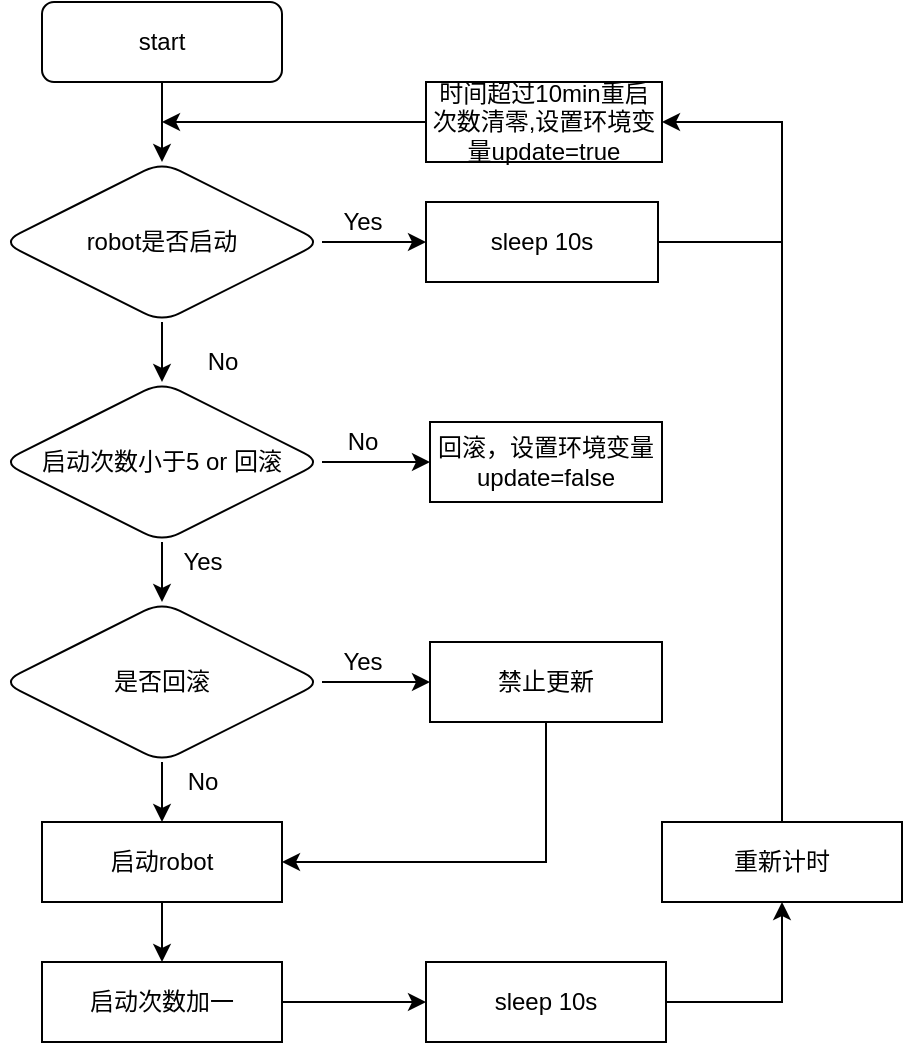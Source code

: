 <mxfile version="15.2.7" type="github">
  <diagram id="C5RBs43oDa-KdzZeNtuy" name="Page-1">
    <mxGraphModel dx="1422" dy="762" grid="1" gridSize="10" guides="1" tooltips="1" connect="1" arrows="1" fold="1" page="1" pageScale="1" pageWidth="827" pageHeight="1169" math="0" shadow="0">
      <root>
        <mxCell id="WIyWlLk6GJQsqaUBKTNV-0" />
        <mxCell id="WIyWlLk6GJQsqaUBKTNV-1" parent="WIyWlLk6GJQsqaUBKTNV-0" />
        <mxCell id="oXt7-eK3U-jaSbHWYgQf-13" value="" style="edgeStyle=orthogonalEdgeStyle;rounded=0;orthogonalLoop=1;jettySize=auto;html=1;entryX=0.5;entryY=0;entryDx=0;entryDy=0;" edge="1" parent="WIyWlLk6GJQsqaUBKTNV-1" source="WIyWlLk6GJQsqaUBKTNV-3" target="oXt7-eK3U-jaSbHWYgQf-14">
          <mxGeometry relative="1" as="geometry">
            <mxPoint x="220" y="140" as="targetPoint" />
          </mxGeometry>
        </mxCell>
        <mxCell id="WIyWlLk6GJQsqaUBKTNV-3" value="start" style="rounded=1;whiteSpace=wrap;html=1;fontSize=12;glass=0;strokeWidth=1;shadow=0;" parent="WIyWlLk6GJQsqaUBKTNV-1" vertex="1">
          <mxGeometry x="160" y="70" width="120" height="40" as="geometry" />
        </mxCell>
        <mxCell id="oXt7-eK3U-jaSbHWYgQf-46" value="" style="edgeStyle=orthogonalEdgeStyle;rounded=0;orthogonalLoop=1;jettySize=auto;html=1;" edge="1" parent="WIyWlLk6GJQsqaUBKTNV-1" source="oXt7-eK3U-jaSbHWYgQf-2" target="oXt7-eK3U-jaSbHWYgQf-21">
          <mxGeometry relative="1" as="geometry" />
        </mxCell>
        <mxCell id="oXt7-eK3U-jaSbHWYgQf-49" value="" style="edgeStyle=orthogonalEdgeStyle;rounded=0;orthogonalLoop=1;jettySize=auto;html=1;" edge="1" parent="WIyWlLk6GJQsqaUBKTNV-1" source="oXt7-eK3U-jaSbHWYgQf-2" target="oXt7-eK3U-jaSbHWYgQf-48">
          <mxGeometry relative="1" as="geometry" />
        </mxCell>
        <mxCell id="oXt7-eK3U-jaSbHWYgQf-2" value="启动次数小于5 or 回滚" style="rhombus;whiteSpace=wrap;html=1;rounded=1;shadow=0;strokeWidth=1;glass=0;" vertex="1" parent="WIyWlLk6GJQsqaUBKTNV-1">
          <mxGeometry x="140" y="260" width="160" height="80" as="geometry" />
        </mxCell>
        <mxCell id="oXt7-eK3U-jaSbHWYgQf-5" value="No" style="text;html=1;align=center;verticalAlign=middle;resizable=0;points=[];autosize=1;strokeColor=none;fillColor=none;" vertex="1" parent="WIyWlLk6GJQsqaUBKTNV-1">
          <mxGeometry x="305" y="280" width="30" height="20" as="geometry" />
        </mxCell>
        <mxCell id="oXt7-eK3U-jaSbHWYgQf-56" value="" style="edgeStyle=orthogonalEdgeStyle;rounded=0;orthogonalLoop=1;jettySize=auto;html=1;" edge="1" parent="WIyWlLk6GJQsqaUBKTNV-1" source="oXt7-eK3U-jaSbHWYgQf-8" target="oXt7-eK3U-jaSbHWYgQf-26">
          <mxGeometry relative="1" as="geometry" />
        </mxCell>
        <mxCell id="oXt7-eK3U-jaSbHWYgQf-8" value="启动robot" style="rounded=0;whiteSpace=wrap;html=1;" vertex="1" parent="WIyWlLk6GJQsqaUBKTNV-1">
          <mxGeometry x="160" y="480" width="120" height="40" as="geometry" />
        </mxCell>
        <mxCell id="oXt7-eK3U-jaSbHWYgQf-11" value="Yes" style="text;html=1;align=center;verticalAlign=middle;resizable=0;points=[];autosize=1;strokeColor=none;fillColor=none;" vertex="1" parent="WIyWlLk6GJQsqaUBKTNV-1">
          <mxGeometry x="220" y="340" width="40" height="20" as="geometry" />
        </mxCell>
        <mxCell id="oXt7-eK3U-jaSbHWYgQf-15" value="" style="edgeStyle=orthogonalEdgeStyle;rounded=0;orthogonalLoop=1;jettySize=auto;html=1;" edge="1" parent="WIyWlLk6GJQsqaUBKTNV-1" source="oXt7-eK3U-jaSbHWYgQf-14" target="oXt7-eK3U-jaSbHWYgQf-2">
          <mxGeometry relative="1" as="geometry" />
        </mxCell>
        <mxCell id="oXt7-eK3U-jaSbHWYgQf-65" value="" style="edgeStyle=orthogonalEdgeStyle;rounded=0;orthogonalLoop=1;jettySize=auto;html=1;" edge="1" parent="WIyWlLk6GJQsqaUBKTNV-1" source="oXt7-eK3U-jaSbHWYgQf-14" target="oXt7-eK3U-jaSbHWYgQf-63">
          <mxGeometry relative="1" as="geometry" />
        </mxCell>
        <mxCell id="oXt7-eK3U-jaSbHWYgQf-14" value="robot是否启动" style="rhombus;whiteSpace=wrap;html=1;rounded=1;shadow=0;strokeWidth=1;glass=0;" vertex="1" parent="WIyWlLk6GJQsqaUBKTNV-1">
          <mxGeometry x="140" y="150" width="160" height="80" as="geometry" />
        </mxCell>
        <mxCell id="oXt7-eK3U-jaSbHWYgQf-16" value="No" style="text;html=1;align=center;verticalAlign=middle;resizable=0;points=[];autosize=1;strokeColor=none;fillColor=none;" vertex="1" parent="WIyWlLk6GJQsqaUBKTNV-1">
          <mxGeometry x="235" y="240" width="30" height="20" as="geometry" />
        </mxCell>
        <mxCell id="oXt7-eK3U-jaSbHWYgQf-21" value="回滚，设置环境变量update=false" style="rounded=0;whiteSpace=wrap;html=1;" vertex="1" parent="WIyWlLk6GJQsqaUBKTNV-1">
          <mxGeometry x="354" y="280" width="116" height="40" as="geometry" />
        </mxCell>
        <mxCell id="oXt7-eK3U-jaSbHWYgQf-36" value="" style="edgeStyle=orthogonalEdgeStyle;rounded=0;orthogonalLoop=1;jettySize=auto;html=1;" edge="1" parent="WIyWlLk6GJQsqaUBKTNV-1" source="oXt7-eK3U-jaSbHWYgQf-26" target="oXt7-eK3U-jaSbHWYgQf-35">
          <mxGeometry relative="1" as="geometry" />
        </mxCell>
        <mxCell id="oXt7-eK3U-jaSbHWYgQf-26" value="启动次数加一" style="rounded=0;whiteSpace=wrap;html=1;" vertex="1" parent="WIyWlLk6GJQsqaUBKTNV-1">
          <mxGeometry x="160" y="550" width="120" height="40" as="geometry" />
        </mxCell>
        <mxCell id="oXt7-eK3U-jaSbHWYgQf-72" style="edgeStyle=orthogonalEdgeStyle;rounded=0;orthogonalLoop=1;jettySize=auto;html=1;exitX=0.5;exitY=0;exitDx=0;exitDy=0;entryX=1;entryY=0.5;entryDx=0;entryDy=0;" edge="1" parent="WIyWlLk6GJQsqaUBKTNV-1" source="oXt7-eK3U-jaSbHWYgQf-32" target="oXt7-eK3U-jaSbHWYgQf-67">
          <mxGeometry relative="1" as="geometry" />
        </mxCell>
        <mxCell id="oXt7-eK3U-jaSbHWYgQf-32" value="重新计时" style="rounded=0;whiteSpace=wrap;html=1;" vertex="1" parent="WIyWlLk6GJQsqaUBKTNV-1">
          <mxGeometry x="470" y="480" width="120" height="40" as="geometry" />
        </mxCell>
        <mxCell id="oXt7-eK3U-jaSbHWYgQf-38" style="edgeStyle=orthogonalEdgeStyle;rounded=0;orthogonalLoop=1;jettySize=auto;html=1;exitX=1;exitY=0.5;exitDx=0;exitDy=0;entryX=0.5;entryY=1;entryDx=0;entryDy=0;" edge="1" parent="WIyWlLk6GJQsqaUBKTNV-1" source="oXt7-eK3U-jaSbHWYgQf-35" target="oXt7-eK3U-jaSbHWYgQf-32">
          <mxGeometry relative="1" as="geometry" />
        </mxCell>
        <mxCell id="oXt7-eK3U-jaSbHWYgQf-35" value="sleep 10s" style="rounded=0;whiteSpace=wrap;html=1;" vertex="1" parent="WIyWlLk6GJQsqaUBKTNV-1">
          <mxGeometry x="352" y="550" width="120" height="40" as="geometry" />
        </mxCell>
        <mxCell id="oXt7-eK3U-jaSbHWYgQf-43" value="" style="endArrow=none;html=1;exitX=1;exitY=0.5;exitDx=0;exitDy=0;" edge="1" parent="WIyWlLk6GJQsqaUBKTNV-1" source="oXt7-eK3U-jaSbHWYgQf-14">
          <mxGeometry width="50" height="50" relative="1" as="geometry">
            <mxPoint x="300" y="190" as="sourcePoint" />
            <mxPoint x="300" y="190" as="targetPoint" />
          </mxGeometry>
        </mxCell>
        <mxCell id="oXt7-eK3U-jaSbHWYgQf-44" value="Yes" style="text;html=1;align=center;verticalAlign=middle;resizable=0;points=[];autosize=1;strokeColor=none;fillColor=none;" vertex="1" parent="WIyWlLk6GJQsqaUBKTNV-1">
          <mxGeometry x="300" y="170" width="40" height="20" as="geometry" />
        </mxCell>
        <mxCell id="oXt7-eK3U-jaSbHWYgQf-55" style="edgeStyle=orthogonalEdgeStyle;rounded=0;orthogonalLoop=1;jettySize=auto;html=1;exitX=0.5;exitY=1;exitDx=0;exitDy=0;entryX=0.5;entryY=0;entryDx=0;entryDy=0;" edge="1" parent="WIyWlLk6GJQsqaUBKTNV-1" source="oXt7-eK3U-jaSbHWYgQf-48" target="oXt7-eK3U-jaSbHWYgQf-8">
          <mxGeometry relative="1" as="geometry">
            <mxPoint x="220" y="470" as="targetPoint" />
          </mxGeometry>
        </mxCell>
        <mxCell id="oXt7-eK3U-jaSbHWYgQf-58" value="" style="edgeStyle=orthogonalEdgeStyle;rounded=0;orthogonalLoop=1;jettySize=auto;html=1;" edge="1" parent="WIyWlLk6GJQsqaUBKTNV-1" source="oXt7-eK3U-jaSbHWYgQf-48" target="oXt7-eK3U-jaSbHWYgQf-57">
          <mxGeometry relative="1" as="geometry" />
        </mxCell>
        <mxCell id="oXt7-eK3U-jaSbHWYgQf-48" value="是否回滚" style="rhombus;whiteSpace=wrap;html=1;rounded=1;shadow=0;strokeWidth=1;glass=0;" vertex="1" parent="WIyWlLk6GJQsqaUBKTNV-1">
          <mxGeometry x="140" y="370" width="160" height="80" as="geometry" />
        </mxCell>
        <mxCell id="oXt7-eK3U-jaSbHWYgQf-59" style="edgeStyle=orthogonalEdgeStyle;rounded=0;orthogonalLoop=1;jettySize=auto;html=1;exitX=0.5;exitY=1;exitDx=0;exitDy=0;entryX=1;entryY=0.5;entryDx=0;entryDy=0;" edge="1" parent="WIyWlLk6GJQsqaUBKTNV-1" source="oXt7-eK3U-jaSbHWYgQf-57" target="oXt7-eK3U-jaSbHWYgQf-8">
          <mxGeometry relative="1" as="geometry" />
        </mxCell>
        <mxCell id="oXt7-eK3U-jaSbHWYgQf-57" value="禁止更新" style="rounded=0;whiteSpace=wrap;html=1;" vertex="1" parent="WIyWlLk6GJQsqaUBKTNV-1">
          <mxGeometry x="354" y="390" width="116" height="40" as="geometry" />
        </mxCell>
        <mxCell id="oXt7-eK3U-jaSbHWYgQf-60" value="Yes" style="text;html=1;align=center;verticalAlign=middle;resizable=0;points=[];autosize=1;strokeColor=none;fillColor=none;" vertex="1" parent="WIyWlLk6GJQsqaUBKTNV-1">
          <mxGeometry x="300" y="390" width="40" height="20" as="geometry" />
        </mxCell>
        <mxCell id="oXt7-eK3U-jaSbHWYgQf-62" value="No" style="text;html=1;align=center;verticalAlign=middle;resizable=0;points=[];autosize=1;strokeColor=none;fillColor=none;" vertex="1" parent="WIyWlLk6GJQsqaUBKTNV-1">
          <mxGeometry x="225" y="450" width="30" height="20" as="geometry" />
        </mxCell>
        <mxCell id="oXt7-eK3U-jaSbHWYgQf-63" value="sleep 10s" style="rounded=0;whiteSpace=wrap;html=1;" vertex="1" parent="WIyWlLk6GJQsqaUBKTNV-1">
          <mxGeometry x="352" y="170" width="116" height="40" as="geometry" />
        </mxCell>
        <mxCell id="oXt7-eK3U-jaSbHWYgQf-66" value="" style="endArrow=none;html=1;exitX=1;exitY=0.5;exitDx=0;exitDy=0;" edge="1" parent="WIyWlLk6GJQsqaUBKTNV-1" source="oXt7-eK3U-jaSbHWYgQf-63">
          <mxGeometry width="50" height="50" relative="1" as="geometry">
            <mxPoint x="490" y="240" as="sourcePoint" />
            <mxPoint x="530" y="190" as="targetPoint" />
          </mxGeometry>
        </mxCell>
        <mxCell id="oXt7-eK3U-jaSbHWYgQf-70" style="edgeStyle=orthogonalEdgeStyle;rounded=0;orthogonalLoop=1;jettySize=auto;html=1;exitX=0;exitY=0.5;exitDx=0;exitDy=0;" edge="1" parent="WIyWlLk6GJQsqaUBKTNV-1" source="oXt7-eK3U-jaSbHWYgQf-67">
          <mxGeometry relative="1" as="geometry">
            <mxPoint x="220" y="130" as="targetPoint" />
          </mxGeometry>
        </mxCell>
        <mxCell id="oXt7-eK3U-jaSbHWYgQf-67" value="时间超过10min重启次数清零,设置环境变量update=true" style="rounded=0;whiteSpace=wrap;html=1;" vertex="1" parent="WIyWlLk6GJQsqaUBKTNV-1">
          <mxGeometry x="352" y="110" width="118" height="40" as="geometry" />
        </mxCell>
      </root>
    </mxGraphModel>
  </diagram>
</mxfile>
